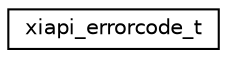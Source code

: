 digraph "Graphical Class Hierarchy"
{
  edge [fontname="Helvetica",fontsize="10",labelfontname="Helvetica",labelfontsize="10"];
  node [fontname="Helvetica",fontsize="10",shape=record];
  rankdir="LR";
  Node0 [label="xiapi_errorcode_t",height=0.2,width=0.4,color="black", fillcolor="white", style="filled",URL="$structxiapi__errorcode__t.html"];
}
